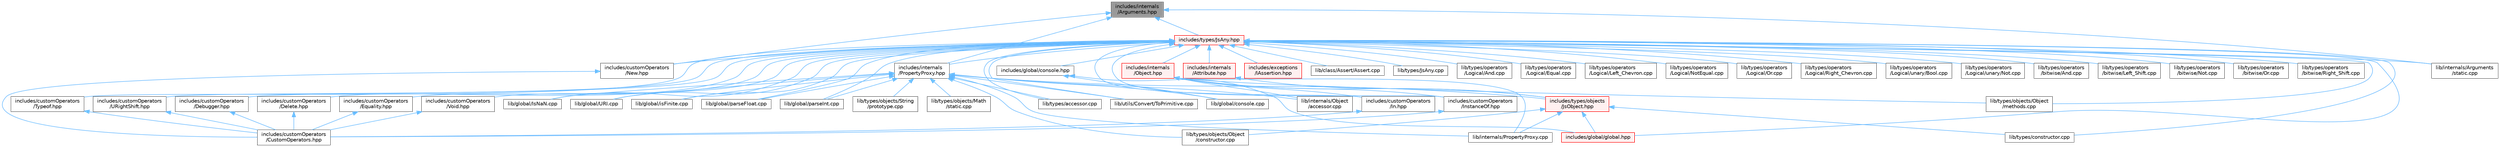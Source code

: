 digraph "includes/internals/Arguments.hpp"
{
 // LATEX_PDF_SIZE
  bgcolor="transparent";
  edge [fontname=Helvetica,fontsize=10,labelfontname=Helvetica,labelfontsize=10];
  node [fontname=Helvetica,fontsize=10,shape=box,height=0.2,width=0.4];
  Node1 [id="Node000001",label="includes/internals\l/Arguments.hpp",height=0.2,width=0.4,color="gray40", fillcolor="grey60", style="filled", fontcolor="black",tooltip=" "];
  Node1 -> Node2 [id="edge1_Node000001_Node000002",dir="back",color="steelblue1",style="solid",tooltip=" "];
  Node2 [id="Node000002",label="includes/customOperators\l/New.hpp",height=0.2,width=0.4,color="grey40", fillcolor="white", style="filled",URL="$New_8hpp.html",tooltip=" "];
  Node2 -> Node3 [id="edge2_Node000002_Node000003",dir="back",color="steelblue1",style="solid",tooltip=" "];
  Node3 [id="Node000003",label="includes/customOperators\l/CustomOperators.hpp",height=0.2,width=0.4,color="grey40", fillcolor="white", style="filled",URL="$CustomOperators_8hpp.html",tooltip=" "];
  Node1 -> Node4 [id="edge3_Node000001_Node000004",dir="back",color="steelblue1",style="solid",tooltip=" "];
  Node4 [id="Node000004",label="includes/internals\l/PropertyProxy.hpp",height=0.2,width=0.4,color="grey40", fillcolor="white", style="filled",URL="$PropertyProxy_8hpp.html",tooltip=" "];
  Node4 -> Node5 [id="edge4_Node000004_Node000005",dir="back",color="steelblue1",style="solid",tooltip=" "];
  Node5 [id="Node000005",label="includes/types/objects\l/JsObject.hpp",height=0.2,width=0.4,color="red", fillcolor="#FFF0F0", style="filled",URL="$JsObject_8hpp.html",tooltip=" "];
  Node5 -> Node8 [id="edge5_Node000005_Node000008",dir="back",color="steelblue1",style="solid",tooltip=" "];
  Node8 [id="Node000008",label="includes/global/global.hpp",height=0.2,width=0.4,color="red", fillcolor="#FFF0F0", style="filled",URL="$global_8hpp.html",tooltip=" "];
  Node5 -> Node30 [id="edge6_Node000005_Node000030",dir="back",color="steelblue1",style="solid",tooltip=" "];
  Node30 [id="Node000030",label="lib/internals/PropertyProxy.cpp",height=0.2,width=0.4,color="grey40", fillcolor="white", style="filled",URL="$PropertyProxy_8cpp.html",tooltip=" "];
  Node5 -> Node31 [id="edge7_Node000005_Node000031",dir="back",color="steelblue1",style="solid",tooltip=" "];
  Node31 [id="Node000031",label="lib/types/constructor.cpp",height=0.2,width=0.4,color="grey40", fillcolor="white", style="filled",URL="$types_2constructor_8cpp.html",tooltip=" "];
  Node5 -> Node23 [id="edge8_Node000005_Node000023",dir="back",color="steelblue1",style="solid",tooltip=" "];
  Node23 [id="Node000023",label="lib/types/objects/Object\l/constructor.cpp",height=0.2,width=0.4,color="grey40", fillcolor="white", style="filled",URL="$types_2objects_2Object_2constructor_8cpp.html",tooltip=" "];
  Node4 -> Node38 [id="edge9_Node000004_Node000038",dir="back",color="steelblue1",style="solid",tooltip=" "];
  Node38 [id="Node000038",label="lib/global/IsNaN.cpp",height=0.2,width=0.4,color="grey40", fillcolor="white", style="filled",URL="$IsNaN_8cpp.html",tooltip=" "];
  Node4 -> Node39 [id="edge10_Node000004_Node000039",dir="back",color="steelblue1",style="solid",tooltip=" "];
  Node39 [id="Node000039",label="lib/global/URI.cpp",height=0.2,width=0.4,color="grey40", fillcolor="white", style="filled",URL="$URI_8cpp.html",tooltip=" "];
  Node4 -> Node40 [id="edge11_Node000004_Node000040",dir="back",color="steelblue1",style="solid",tooltip=" "];
  Node40 [id="Node000040",label="lib/global/console.cpp",height=0.2,width=0.4,color="grey40", fillcolor="white", style="filled",URL="$console_8cpp.html",tooltip=" "];
  Node4 -> Node41 [id="edge12_Node000004_Node000041",dir="back",color="steelblue1",style="solid",tooltip=" "];
  Node41 [id="Node000041",label="lib/global/isFinite.cpp",height=0.2,width=0.4,color="grey40", fillcolor="white", style="filled",URL="$isFinite_8cpp.html",tooltip=" "];
  Node4 -> Node42 [id="edge13_Node000004_Node000042",dir="back",color="steelblue1",style="solid",tooltip=" "];
  Node42 [id="Node000042",label="lib/global/parseFloat.cpp",height=0.2,width=0.4,color="grey40", fillcolor="white", style="filled",URL="$parseFloat_8cpp.html",tooltip=" "];
  Node4 -> Node43 [id="edge14_Node000004_Node000043",dir="back",color="steelblue1",style="solid",tooltip=" "];
  Node43 [id="Node000043",label="lib/global/parseInt.cpp",height=0.2,width=0.4,color="grey40", fillcolor="white", style="filled",URL="$parseInt_8cpp.html",tooltip=" "];
  Node4 -> Node44 [id="edge15_Node000004_Node000044",dir="back",color="steelblue1",style="solid",tooltip=" "];
  Node44 [id="Node000044",label="lib/internals/Object\l/accessor.cpp",height=0.2,width=0.4,color="grey40", fillcolor="white", style="filled",URL="$internals_2Object_2accessor_8cpp.html",tooltip=" "];
  Node4 -> Node30 [id="edge16_Node000004_Node000030",dir="back",color="steelblue1",style="solid",tooltip=" "];
  Node4 -> Node16 [id="edge17_Node000004_Node000016",dir="back",color="steelblue1",style="solid",tooltip=" "];
  Node16 [id="Node000016",label="lib/types/accessor.cpp",height=0.2,width=0.4,color="grey40", fillcolor="white", style="filled",URL="$types_2accessor_8cpp.html",tooltip=" "];
  Node4 -> Node45 [id="edge18_Node000004_Node000045",dir="back",color="steelblue1",style="solid",tooltip=" "];
  Node45 [id="Node000045",label="lib/types/objects/Math\l/static.cpp",height=0.2,width=0.4,color="grey40", fillcolor="white", style="filled",URL="$types_2objects_2Math_2static_8cpp.html",tooltip=" "];
  Node4 -> Node23 [id="edge19_Node000004_Node000023",dir="back",color="steelblue1",style="solid",tooltip=" "];
  Node4 -> Node46 [id="edge20_Node000004_Node000046",dir="back",color="steelblue1",style="solid",tooltip=" "];
  Node46 [id="Node000046",label="lib/types/objects/String\l/prototype.cpp",height=0.2,width=0.4,color="grey40", fillcolor="white", style="filled",URL="$String_2prototype_8cpp.html",tooltip=" "];
  Node4 -> Node47 [id="edge21_Node000004_Node000047",dir="back",color="steelblue1",style="solid",tooltip=" "];
  Node47 [id="Node000047",label="lib/utils/Convert/ToPrimitive.cpp",height=0.2,width=0.4,color="grey40", fillcolor="white", style="filled",URL="$ToPrimitive_8cpp.html",tooltip=" "];
  Node1 -> Node48 [id="edge22_Node000001_Node000048",dir="back",color="steelblue1",style="solid",tooltip=" "];
  Node48 [id="Node000048",label="includes/types/JsAny.hpp",height=0.2,width=0.4,color="red", fillcolor="#FFF0F0", style="filled",URL="$JsAny_8hpp.html",tooltip=" "];
  Node48 -> Node49 [id="edge23_Node000048_Node000049",dir="back",color="steelblue1",style="solid",tooltip=" "];
  Node49 [id="Node000049",label="includes/customOperators\l/Debugger.hpp",height=0.2,width=0.4,color="grey40", fillcolor="white", style="filled",URL="$Debugger_8hpp.html",tooltip=" "];
  Node49 -> Node3 [id="edge24_Node000049_Node000003",dir="back",color="steelblue1",style="solid",tooltip=" "];
  Node48 -> Node50 [id="edge25_Node000048_Node000050",dir="back",color="steelblue1",style="solid",tooltip=" "];
  Node50 [id="Node000050",label="includes/customOperators\l/Delete.hpp",height=0.2,width=0.4,color="grey40", fillcolor="white", style="filled",URL="$Delete_8hpp.html",tooltip=" "];
  Node50 -> Node3 [id="edge26_Node000050_Node000003",dir="back",color="steelblue1",style="solid",tooltip=" "];
  Node48 -> Node51 [id="edge27_Node000048_Node000051",dir="back",color="steelblue1",style="solid",tooltip=" "];
  Node51 [id="Node000051",label="includes/customOperators\l/Equality.hpp",height=0.2,width=0.4,color="grey40", fillcolor="white", style="filled",URL="$Equality_8hpp.html",tooltip=" "];
  Node51 -> Node3 [id="edge28_Node000051_Node000003",dir="back",color="steelblue1",style="solid",tooltip=" "];
  Node48 -> Node52 [id="edge29_Node000048_Node000052",dir="back",color="steelblue1",style="solid",tooltip=" "];
  Node52 [id="Node000052",label="includes/customOperators\l/In.hpp",height=0.2,width=0.4,color="grey40", fillcolor="white", style="filled",URL="$In_8hpp.html",tooltip=" "];
  Node52 -> Node3 [id="edge30_Node000052_Node000003",dir="back",color="steelblue1",style="solid",tooltip=" "];
  Node48 -> Node53 [id="edge31_Node000048_Node000053",dir="back",color="steelblue1",style="solid",tooltip=" "];
  Node53 [id="Node000053",label="includes/customOperators\l/InstanceOf.hpp",height=0.2,width=0.4,color="grey40", fillcolor="white", style="filled",URL="$InstanceOf_8hpp.html",tooltip=" "];
  Node53 -> Node3 [id="edge32_Node000053_Node000003",dir="back",color="steelblue1",style="solid",tooltip=" "];
  Node48 -> Node2 [id="edge33_Node000048_Node000002",dir="back",color="steelblue1",style="solid",tooltip=" "];
  Node48 -> Node54 [id="edge34_Node000048_Node000054",dir="back",color="steelblue1",style="solid",tooltip=" "];
  Node54 [id="Node000054",label="includes/customOperators\l/Typeof.hpp",height=0.2,width=0.4,color="grey40", fillcolor="white", style="filled",URL="$Typeof_8hpp.html",tooltip=" "];
  Node54 -> Node3 [id="edge35_Node000054_Node000003",dir="back",color="steelblue1",style="solid",tooltip=" "];
  Node48 -> Node55 [id="edge36_Node000048_Node000055",dir="back",color="steelblue1",style="solid",tooltip=" "];
  Node55 [id="Node000055",label="includes/customOperators\l/URightShift.hpp",height=0.2,width=0.4,color="grey40", fillcolor="white", style="filled",URL="$URightShift_8hpp.html",tooltip=" "];
  Node55 -> Node3 [id="edge37_Node000055_Node000003",dir="back",color="steelblue1",style="solid",tooltip=" "];
  Node48 -> Node56 [id="edge38_Node000048_Node000056",dir="back",color="steelblue1",style="solid",tooltip=" "];
  Node56 [id="Node000056",label="includes/customOperators\l/Void.hpp",height=0.2,width=0.4,color="grey40", fillcolor="white", style="filled",URL="$Void_8hpp.html",tooltip=" "];
  Node56 -> Node3 [id="edge39_Node000056_Node000003",dir="back",color="steelblue1",style="solid",tooltip=" "];
  Node48 -> Node57 [id="edge40_Node000048_Node000057",dir="back",color="steelblue1",style="solid",tooltip=" "];
  Node57 [id="Node000057",label="includes/exceptions\l/IAssertion.hpp",height=0.2,width=0.4,color="red", fillcolor="#FFF0F0", style="filled",URL="$IAssertion_8hpp.html",tooltip=" "];
  Node48 -> Node60 [id="edge41_Node000048_Node000060",dir="back",color="steelblue1",style="solid",tooltip=" "];
  Node60 [id="Node000060",label="includes/global/console.hpp",height=0.2,width=0.4,color="grey40", fillcolor="white", style="filled",URL="$console_8hpp.html",tooltip=" "];
  Node60 -> Node8 [id="edge42_Node000060_Node000008",dir="back",color="steelblue1",style="solid",tooltip=" "];
  Node60 -> Node40 [id="edge43_Node000060_Node000040",dir="back",color="steelblue1",style="solid",tooltip=" "];
  Node48 -> Node8 [id="edge44_Node000048_Node000008",dir="back",color="steelblue1",style="solid",tooltip=" "];
  Node48 -> Node61 [id="edge45_Node000048_Node000061",dir="back",color="steelblue1",style="solid",tooltip=" "];
  Node61 [id="Node000061",label="includes/internals\l/Attribute.hpp",height=0.2,width=0.4,color="red", fillcolor="#FFF0F0", style="filled",URL="$Attribute_8hpp.html",tooltip=" "];
  Node61 -> Node5 [id="edge46_Node000061_Node000005",dir="back",color="steelblue1",style="solid",tooltip=" "];
  Node48 -> Node105 [id="edge47_Node000048_Node000105",dir="back",color="steelblue1",style="solid",tooltip=" "];
  Node105 [id="Node000105",label="includes/internals\l/Object.hpp",height=0.2,width=0.4,color="red", fillcolor="#FFF0F0", style="filled",URL="$Object_8hpp.html",tooltip=" "];
  Node105 -> Node52 [id="edge48_Node000105_Node000052",dir="back",color="steelblue1",style="solid",tooltip=" "];
  Node105 -> Node53 [id="edge49_Node000105_Node000053",dir="back",color="steelblue1",style="solid",tooltip=" "];
  Node105 -> Node5 [id="edge50_Node000105_Node000005",dir="back",color="steelblue1",style="solid",tooltip=" "];
  Node105 -> Node44 [id="edge51_Node000105_Node000044",dir="back",color="steelblue1",style="solid",tooltip=" "];
  Node105 -> Node30 [id="edge52_Node000105_Node000030",dir="back",color="steelblue1",style="solid",tooltip=" "];
  Node105 -> Node24 [id="edge53_Node000105_Node000024",dir="back",color="steelblue1",style="solid",tooltip=" "];
  Node24 [id="Node000024",label="lib/types/objects/Object\l/methods.cpp",height=0.2,width=0.4,color="grey40", fillcolor="white", style="filled",URL="$Object_2methods_8cpp.html",tooltip=" "];
  Node48 -> Node4 [id="edge54_Node000048_Node000004",dir="back",color="steelblue1",style="solid",tooltip=" "];
  Node48 -> Node7 [id="edge55_Node000048_Node000007",dir="back",color="steelblue1",style="solid",tooltip=" "];
  Node7 [id="Node000007",label="lib/class/Assert/Assert.cpp",height=0.2,width=0.4,color="grey40", fillcolor="white", style="filled",URL="$Assert_8cpp.html",tooltip=" "];
  Node48 -> Node38 [id="edge56_Node000048_Node000038",dir="back",color="steelblue1",style="solid",tooltip=" "];
  Node48 -> Node39 [id="edge57_Node000048_Node000039",dir="back",color="steelblue1",style="solid",tooltip=" "];
  Node48 -> Node41 [id="edge58_Node000048_Node000041",dir="back",color="steelblue1",style="solid",tooltip=" "];
  Node48 -> Node42 [id="edge59_Node000048_Node000042",dir="back",color="steelblue1",style="solid",tooltip=" "];
  Node48 -> Node43 [id="edge60_Node000048_Node000043",dir="back",color="steelblue1",style="solid",tooltip=" "];
  Node48 -> Node15 [id="edge61_Node000048_Node000015",dir="back",color="steelblue1",style="solid",tooltip=" "];
  Node15 [id="Node000015",label="lib/internals/Arguments\l/static.cpp",height=0.2,width=0.4,color="grey40", fillcolor="white", style="filled",URL="$internals_2Arguments_2static_8cpp.html",tooltip=" "];
  Node48 -> Node70 [id="edge62_Node000048_Node000070",dir="back",color="steelblue1",style="solid",tooltip=" "];
  Node70 [id="Node000070",label="lib/types/JsAny.cpp",height=0.2,width=0.4,color="grey40", fillcolor="white", style="filled",URL="$JsAny_8cpp.html",tooltip=" "];
  Node48 -> Node16 [id="edge63_Node000048_Node000016",dir="back",color="steelblue1",style="solid",tooltip=" "];
  Node48 -> Node31 [id="edge64_Node000048_Node000031",dir="back",color="steelblue1",style="solid",tooltip=" "];
  Node48 -> Node24 [id="edge65_Node000048_Node000024",dir="back",color="steelblue1",style="solid",tooltip=" "];
  Node48 -> Node73 [id="edge66_Node000048_Node000073",dir="back",color="steelblue1",style="solid",tooltip=" "];
  Node73 [id="Node000073",label="lib/types/operators\l/Logical/And.cpp",height=0.2,width=0.4,color="grey40", fillcolor="white", style="filled",URL="$Logical_2And_8cpp.html",tooltip=" "];
  Node48 -> Node74 [id="edge67_Node000048_Node000074",dir="back",color="steelblue1",style="solid",tooltip=" "];
  Node74 [id="Node000074",label="lib/types/operators\l/Logical/Equal.cpp",height=0.2,width=0.4,color="grey40", fillcolor="white", style="filled",URL="$Equal_8cpp.html",tooltip=" "];
  Node48 -> Node75 [id="edge68_Node000048_Node000075",dir="back",color="steelblue1",style="solid",tooltip=" "];
  Node75 [id="Node000075",label="lib/types/operators\l/Logical/Left_Chevron.cpp",height=0.2,width=0.4,color="grey40", fillcolor="white", style="filled",URL="$Left__Chevron_8cpp.html",tooltip=" "];
  Node48 -> Node109 [id="edge69_Node000048_Node000109",dir="back",color="steelblue1",style="solid",tooltip=" "];
  Node109 [id="Node000109",label="lib/types/operators\l/Logical/NotEqual.cpp",height=0.2,width=0.4,color="grey40", fillcolor="white", style="filled",URL="$NotEqual_8cpp.html",tooltip=" "];
  Node48 -> Node76 [id="edge70_Node000048_Node000076",dir="back",color="steelblue1",style="solid",tooltip=" "];
  Node76 [id="Node000076",label="lib/types/operators\l/Logical/Or.cpp",height=0.2,width=0.4,color="grey40", fillcolor="white", style="filled",URL="$Logical_2Or_8cpp.html",tooltip=" "];
  Node48 -> Node77 [id="edge71_Node000048_Node000077",dir="back",color="steelblue1",style="solid",tooltip=" "];
  Node77 [id="Node000077",label="lib/types/operators\l/Logical/Right_Chevron.cpp",height=0.2,width=0.4,color="grey40", fillcolor="white", style="filled",URL="$Right__Chevron_8cpp.html",tooltip=" "];
  Node48 -> Node78 [id="edge72_Node000048_Node000078",dir="back",color="steelblue1",style="solid",tooltip=" "];
  Node78 [id="Node000078",label="lib/types/operators\l/Logical/unary/Bool.cpp",height=0.2,width=0.4,color="grey40", fillcolor="white", style="filled",URL="$Bool_8cpp.html",tooltip=" "];
  Node48 -> Node79 [id="edge73_Node000048_Node000079",dir="back",color="steelblue1",style="solid",tooltip=" "];
  Node79 [id="Node000079",label="lib/types/operators\l/Logical/unary/Not.cpp",height=0.2,width=0.4,color="grey40", fillcolor="white", style="filled",URL="$Logical_2unary_2Not_8cpp.html",tooltip=" "];
  Node48 -> Node80 [id="edge74_Node000048_Node000080",dir="back",color="steelblue1",style="solid",tooltip=" "];
  Node80 [id="Node000080",label="lib/types/operators\l/bitwise/And.cpp",height=0.2,width=0.4,color="grey40", fillcolor="white", style="filled",URL="$bitwise_2And_8cpp.html",tooltip=" "];
  Node48 -> Node81 [id="edge75_Node000048_Node000081",dir="back",color="steelblue1",style="solid",tooltip=" "];
  Node81 [id="Node000081",label="lib/types/operators\l/bitwise/Left_Shift.cpp",height=0.2,width=0.4,color="grey40", fillcolor="white", style="filled",URL="$Left__Shift_8cpp.html",tooltip=" "];
  Node48 -> Node82 [id="edge76_Node000048_Node000082",dir="back",color="steelblue1",style="solid",tooltip=" "];
  Node82 [id="Node000082",label="lib/types/operators\l/bitwise/Not.cpp",height=0.2,width=0.4,color="grey40", fillcolor="white", style="filled",URL="$bitwise_2Not_8cpp.html",tooltip=" "];
  Node48 -> Node83 [id="edge77_Node000048_Node000083",dir="back",color="steelblue1",style="solid",tooltip=" "];
  Node83 [id="Node000083",label="lib/types/operators\l/bitwise/Or.cpp",height=0.2,width=0.4,color="grey40", fillcolor="white", style="filled",URL="$bitwise_2Or_8cpp.html",tooltip=" "];
  Node48 -> Node84 [id="edge78_Node000048_Node000084",dir="back",color="steelblue1",style="solid",tooltip=" "];
  Node84 [id="Node000084",label="lib/types/operators\l/bitwise/Right_Shift.cpp",height=0.2,width=0.4,color="grey40", fillcolor="white", style="filled",URL="$Right__Shift_8cpp.html",tooltip=" "];
  Node48 -> Node47 [id="edge79_Node000048_Node000047",dir="back",color="steelblue1",style="solid",tooltip=" "];
  Node1 -> Node15 [id="edge80_Node000001_Node000015",dir="back",color="steelblue1",style="solid",tooltip=" "];
}
